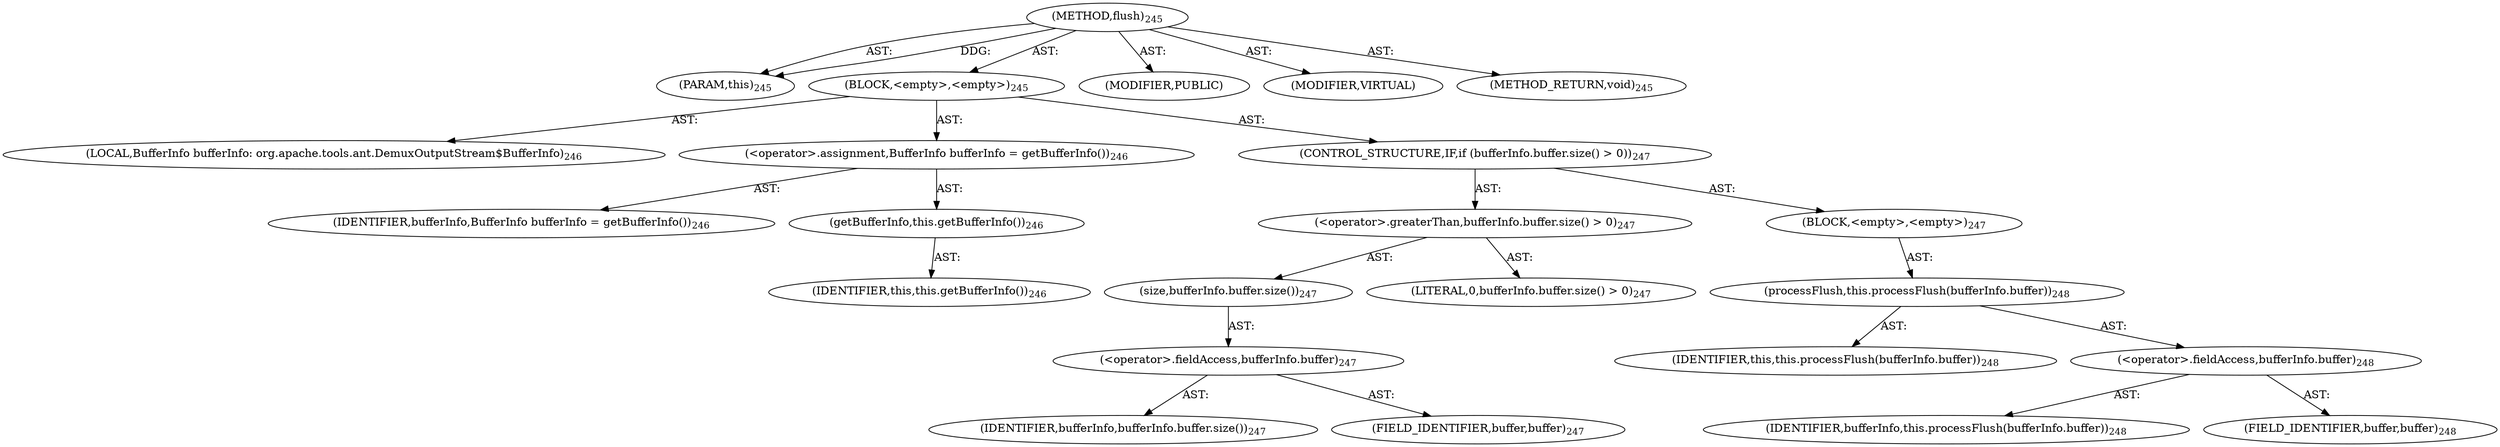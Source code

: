 digraph "flush" {  
"111669149705" [label = <(METHOD,flush)<SUB>245</SUB>> ]
"115964116996" [label = <(PARAM,this)<SUB>245</SUB>> ]
"25769803792" [label = <(BLOCK,&lt;empty&gt;,&lt;empty&gt;)<SUB>245</SUB>> ]
"94489280521" [label = <(LOCAL,BufferInfo bufferInfo: org.apache.tools.ant.DemuxOutputStream$BufferInfo)<SUB>246</SUB>> ]
"30064771162" [label = <(&lt;operator&gt;.assignment,BufferInfo bufferInfo = getBufferInfo())<SUB>246</SUB>> ]
"68719476809" [label = <(IDENTIFIER,bufferInfo,BufferInfo bufferInfo = getBufferInfo())<SUB>246</SUB>> ]
"30064771163" [label = <(getBufferInfo,this.getBufferInfo())<SUB>246</SUB>> ]
"68719476744" [label = <(IDENTIFIER,this,this.getBufferInfo())<SUB>246</SUB>> ]
"47244640263" [label = <(CONTROL_STRUCTURE,IF,if (bufferInfo.buffer.size() &gt; 0))<SUB>247</SUB>> ]
"30064771164" [label = <(&lt;operator&gt;.greaterThan,bufferInfo.buffer.size() &gt; 0)<SUB>247</SUB>> ]
"30064771165" [label = <(size,bufferInfo.buffer.size())<SUB>247</SUB>> ]
"30064771166" [label = <(&lt;operator&gt;.fieldAccess,bufferInfo.buffer)<SUB>247</SUB>> ]
"68719476810" [label = <(IDENTIFIER,bufferInfo,bufferInfo.buffer.size())<SUB>247</SUB>> ]
"55834574879" [label = <(FIELD_IDENTIFIER,buffer,buffer)<SUB>247</SUB>> ]
"90194313222" [label = <(LITERAL,0,bufferInfo.buffer.size() &gt; 0)<SUB>247</SUB>> ]
"25769803793" [label = <(BLOCK,&lt;empty&gt;,&lt;empty&gt;)<SUB>247</SUB>> ]
"30064771167" [label = <(processFlush,this.processFlush(bufferInfo.buffer))<SUB>248</SUB>> ]
"68719476745" [label = <(IDENTIFIER,this,this.processFlush(bufferInfo.buffer))<SUB>248</SUB>> ]
"30064771168" [label = <(&lt;operator&gt;.fieldAccess,bufferInfo.buffer)<SUB>248</SUB>> ]
"68719476811" [label = <(IDENTIFIER,bufferInfo,this.processFlush(bufferInfo.buffer))<SUB>248</SUB>> ]
"55834574880" [label = <(FIELD_IDENTIFIER,buffer,buffer)<SUB>248</SUB>> ]
"133143986208" [label = <(MODIFIER,PUBLIC)> ]
"133143986209" [label = <(MODIFIER,VIRTUAL)> ]
"128849018889" [label = <(METHOD_RETURN,void)<SUB>245</SUB>> ]
  "111669149705" -> "115964116996"  [ label = "AST: "] 
  "111669149705" -> "25769803792"  [ label = "AST: "] 
  "111669149705" -> "133143986208"  [ label = "AST: "] 
  "111669149705" -> "133143986209"  [ label = "AST: "] 
  "111669149705" -> "128849018889"  [ label = "AST: "] 
  "25769803792" -> "94489280521"  [ label = "AST: "] 
  "25769803792" -> "30064771162"  [ label = "AST: "] 
  "25769803792" -> "47244640263"  [ label = "AST: "] 
  "30064771162" -> "68719476809"  [ label = "AST: "] 
  "30064771162" -> "30064771163"  [ label = "AST: "] 
  "30064771163" -> "68719476744"  [ label = "AST: "] 
  "47244640263" -> "30064771164"  [ label = "AST: "] 
  "47244640263" -> "25769803793"  [ label = "AST: "] 
  "30064771164" -> "30064771165"  [ label = "AST: "] 
  "30064771164" -> "90194313222"  [ label = "AST: "] 
  "30064771165" -> "30064771166"  [ label = "AST: "] 
  "30064771166" -> "68719476810"  [ label = "AST: "] 
  "30064771166" -> "55834574879"  [ label = "AST: "] 
  "25769803793" -> "30064771167"  [ label = "AST: "] 
  "30064771167" -> "68719476745"  [ label = "AST: "] 
  "30064771167" -> "30064771168"  [ label = "AST: "] 
  "30064771168" -> "68719476811"  [ label = "AST: "] 
  "30064771168" -> "55834574880"  [ label = "AST: "] 
  "111669149705" -> "115964116996"  [ label = "DDG: "] 
}
